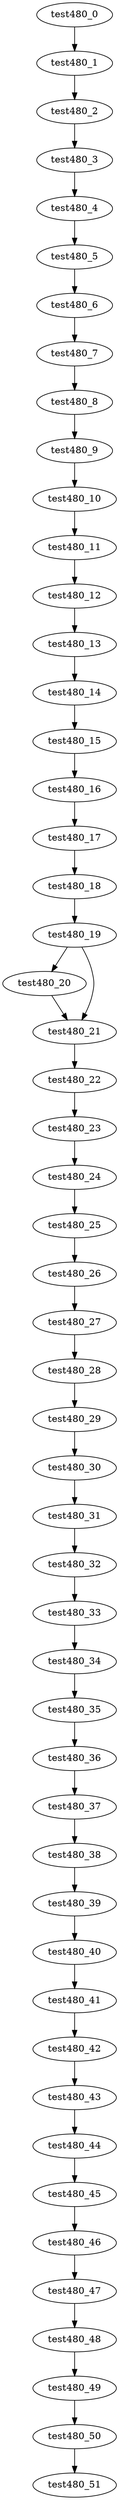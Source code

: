 digraph G {
test480_0->test480_1;
test480_1->test480_2;
test480_2->test480_3;
test480_3->test480_4;
test480_4->test480_5;
test480_5->test480_6;
test480_6->test480_7;
test480_7->test480_8;
test480_8->test480_9;
test480_9->test480_10;
test480_10->test480_11;
test480_11->test480_12;
test480_12->test480_13;
test480_13->test480_14;
test480_14->test480_15;
test480_15->test480_16;
test480_16->test480_17;
test480_17->test480_18;
test480_18->test480_19;
test480_19->test480_20;
test480_19->test480_21;
test480_20->test480_21;
test480_21->test480_22;
test480_22->test480_23;
test480_23->test480_24;
test480_24->test480_25;
test480_25->test480_26;
test480_26->test480_27;
test480_27->test480_28;
test480_28->test480_29;
test480_29->test480_30;
test480_30->test480_31;
test480_31->test480_32;
test480_32->test480_33;
test480_33->test480_34;
test480_34->test480_35;
test480_35->test480_36;
test480_36->test480_37;
test480_37->test480_38;
test480_38->test480_39;
test480_39->test480_40;
test480_40->test480_41;
test480_41->test480_42;
test480_42->test480_43;
test480_43->test480_44;
test480_44->test480_45;
test480_45->test480_46;
test480_46->test480_47;
test480_47->test480_48;
test480_48->test480_49;
test480_49->test480_50;
test480_50->test480_51;

}
